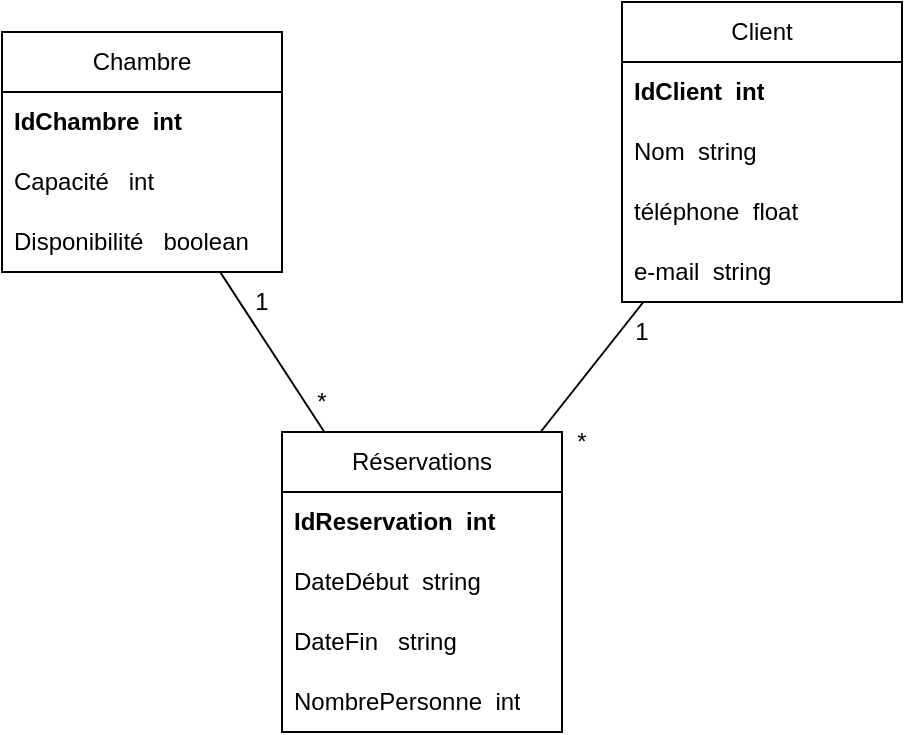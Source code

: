 <mxfile version="26.1.1">
  <diagram name="Page-1" id="GErv7kW7OBF5Nm3fOYus">
    <mxGraphModel dx="989" dy="564" grid="1" gridSize="10" guides="1" tooltips="1" connect="1" arrows="1" fold="1" page="1" pageScale="1" pageWidth="827" pageHeight="1169" math="0" shadow="0">
      <root>
        <mxCell id="0" />
        <mxCell id="1" parent="0" />
        <mxCell id="Jw0vYgZIrvEM5Q3DjEIk-1" value="&lt;font style=&quot;vertical-align: inherit;&quot;&gt;&lt;font style=&quot;vertical-align: inherit;&quot;&gt;Chambre&lt;/font&gt;&lt;/font&gt;" style="swimlane;fontStyle=0;childLayout=stackLayout;horizontal=1;startSize=30;horizontalStack=0;resizeParent=1;resizeParentMax=0;resizeLast=0;collapsible=1;marginBottom=0;whiteSpace=wrap;html=1;" vertex="1" parent="1">
          <mxGeometry x="190" y="250" width="140" height="120" as="geometry" />
        </mxCell>
        <mxCell id="Jw0vYgZIrvEM5Q3DjEIk-2" value="&lt;font style=&quot;vertical-align: inherit;&quot;&gt;&lt;font style=&quot;vertical-align: inherit;&quot;&gt;&lt;font style=&quot;vertical-align: inherit;&quot;&gt;&lt;font style=&quot;vertical-align: inherit;&quot;&gt;&lt;font style=&quot;vertical-align: inherit;&quot;&gt;&lt;font style=&quot;vertical-align: inherit;&quot;&gt;&lt;b&gt;IdChambre&amp;nbsp; int&lt;/b&gt;&lt;/font&gt;&lt;/font&gt;&lt;/font&gt;&lt;/font&gt;&lt;/font&gt;&lt;/font&gt;" style="text;strokeColor=none;fillColor=none;align=left;verticalAlign=middle;spacingLeft=4;spacingRight=4;overflow=hidden;points=[[0,0.5],[1,0.5]];portConstraint=eastwest;rotatable=0;whiteSpace=wrap;html=1;" vertex="1" parent="Jw0vYgZIrvEM5Q3DjEIk-1">
          <mxGeometry y="30" width="140" height="30" as="geometry" />
        </mxCell>
        <mxCell id="Jw0vYgZIrvEM5Q3DjEIk-3" value="&lt;font style=&quot;vertical-align: inherit;&quot;&gt;&lt;font style=&quot;vertical-align: inherit;&quot;&gt;Capacité&amp;nbsp; &amp;nbsp;int&lt;/font&gt;&lt;/font&gt;" style="text;strokeColor=none;fillColor=none;align=left;verticalAlign=middle;spacingLeft=4;spacingRight=4;overflow=hidden;points=[[0,0.5],[1,0.5]];portConstraint=eastwest;rotatable=0;whiteSpace=wrap;html=1;" vertex="1" parent="Jw0vYgZIrvEM5Q3DjEIk-1">
          <mxGeometry y="60" width="140" height="30" as="geometry" />
        </mxCell>
        <mxCell id="Jw0vYgZIrvEM5Q3DjEIk-4" value="&lt;font style=&quot;vertical-align: inherit;&quot;&gt;&lt;font style=&quot;vertical-align: inherit;&quot;&gt;&lt;font style=&quot;vertical-align: inherit;&quot;&gt;&lt;font style=&quot;vertical-align: inherit;&quot;&gt;Disponibilité&amp;nbsp; &amp;nbsp;boolean&lt;/font&gt;&lt;/font&gt;&lt;/font&gt;&lt;/font&gt;" style="text;strokeColor=none;fillColor=none;align=left;verticalAlign=middle;spacingLeft=4;spacingRight=4;overflow=hidden;points=[[0,0.5],[1,0.5]];portConstraint=eastwest;rotatable=0;whiteSpace=wrap;html=1;" vertex="1" parent="Jw0vYgZIrvEM5Q3DjEIk-1">
          <mxGeometry y="90" width="140" height="30" as="geometry" />
        </mxCell>
        <mxCell id="Jw0vYgZIrvEM5Q3DjEIk-5" value="&lt;font style=&quot;vertical-align: inherit;&quot;&gt;&lt;font style=&quot;vertical-align: inherit;&quot;&gt;Client&lt;/font&gt;&lt;/font&gt;" style="swimlane;fontStyle=0;childLayout=stackLayout;horizontal=1;startSize=30;horizontalStack=0;resizeParent=1;resizeParentMax=0;resizeLast=0;collapsible=1;marginBottom=0;whiteSpace=wrap;html=1;" vertex="1" parent="1">
          <mxGeometry x="500" y="235" width="140" height="150" as="geometry" />
        </mxCell>
        <mxCell id="Jw0vYgZIrvEM5Q3DjEIk-15" value="&lt;b&gt;IdClient&amp;nbsp; int&lt;/b&gt;" style="text;strokeColor=none;fillColor=none;align=left;verticalAlign=middle;spacingLeft=4;spacingRight=4;overflow=hidden;points=[[0,0.5],[1,0.5]];portConstraint=eastwest;rotatable=0;whiteSpace=wrap;html=1;" vertex="1" parent="Jw0vYgZIrvEM5Q3DjEIk-5">
          <mxGeometry y="30" width="140" height="30" as="geometry" />
        </mxCell>
        <mxCell id="Jw0vYgZIrvEM5Q3DjEIk-6" value="Nom&amp;nbsp; string" style="text;strokeColor=none;fillColor=none;align=left;verticalAlign=middle;spacingLeft=4;spacingRight=4;overflow=hidden;points=[[0,0.5],[1,0.5]];portConstraint=eastwest;rotatable=0;whiteSpace=wrap;html=1;" vertex="1" parent="Jw0vYgZIrvEM5Q3DjEIk-5">
          <mxGeometry y="60" width="140" height="30" as="geometry" />
        </mxCell>
        <mxCell id="Jw0vYgZIrvEM5Q3DjEIk-7" value="&lt;font style=&quot;vertical-align: inherit;&quot;&gt;&lt;font style=&quot;vertical-align: inherit;&quot;&gt;téléphone&amp;nbsp; float&lt;/font&gt;&lt;/font&gt;" style="text;strokeColor=none;fillColor=none;align=left;verticalAlign=middle;spacingLeft=4;spacingRight=4;overflow=hidden;points=[[0,0.5],[1,0.5]];portConstraint=eastwest;rotatable=0;whiteSpace=wrap;html=1;" vertex="1" parent="Jw0vYgZIrvEM5Q3DjEIk-5">
          <mxGeometry y="90" width="140" height="30" as="geometry" />
        </mxCell>
        <mxCell id="Jw0vYgZIrvEM5Q3DjEIk-8" value="&lt;font style=&quot;vertical-align: inherit;&quot;&gt;&lt;font style=&quot;vertical-align: inherit;&quot;&gt;&lt;font style=&quot;vertical-align: inherit;&quot;&gt;&lt;font style=&quot;vertical-align: inherit;&quot;&gt;&lt;font style=&quot;vertical-align: inherit;&quot;&gt;&lt;font style=&quot;vertical-align: inherit;&quot;&gt;&lt;font style=&quot;vertical-align: inherit;&quot;&gt;&lt;font style=&quot;vertical-align: inherit;&quot;&gt;&lt;font style=&quot;vertical-align: inherit;&quot;&gt;&lt;font style=&quot;vertical-align: inherit;&quot;&gt;e-mail&amp;nbsp; string&lt;/font&gt;&lt;/font&gt;&lt;/font&gt;&lt;/font&gt;&lt;/font&gt;&lt;/font&gt;&lt;/font&gt;&lt;/font&gt;&lt;/font&gt;&lt;/font&gt;" style="text;strokeColor=none;fillColor=none;align=left;verticalAlign=middle;spacingLeft=4;spacingRight=4;overflow=hidden;points=[[0,0.5],[1,0.5]];portConstraint=eastwest;rotatable=0;whiteSpace=wrap;html=1;" vertex="1" parent="Jw0vYgZIrvEM5Q3DjEIk-5">
          <mxGeometry y="120" width="140" height="30" as="geometry" />
        </mxCell>
        <mxCell id="Jw0vYgZIrvEM5Q3DjEIk-16" value="Réservations" style="swimlane;fontStyle=0;childLayout=stackLayout;horizontal=1;startSize=30;horizontalStack=0;resizeParent=1;resizeParentMax=0;resizeLast=0;collapsible=1;marginBottom=0;whiteSpace=wrap;html=1;" vertex="1" parent="1">
          <mxGeometry x="330" y="450" width="140" height="150" as="geometry" />
        </mxCell>
        <mxCell id="Jw0vYgZIrvEM5Q3DjEIk-17" value="&lt;b&gt;IdReservation&amp;nbsp; int&lt;span style=&quot;white-space: pre;&quot;&gt;&#x9;&lt;/span&gt;&lt;/b&gt;" style="text;strokeColor=none;fillColor=none;align=left;verticalAlign=middle;spacingLeft=4;spacingRight=4;overflow=hidden;points=[[0,0.5],[1,0.5]];portConstraint=eastwest;rotatable=0;whiteSpace=wrap;html=1;" vertex="1" parent="Jw0vYgZIrvEM5Q3DjEIk-16">
          <mxGeometry y="30" width="140" height="30" as="geometry" />
        </mxCell>
        <mxCell id="Jw0vYgZIrvEM5Q3DjEIk-22" value="DateDébut&amp;nbsp; string" style="text;strokeColor=none;fillColor=none;align=left;verticalAlign=middle;spacingLeft=4;spacingRight=4;overflow=hidden;points=[[0,0.5],[1,0.5]];portConstraint=eastwest;rotatable=0;whiteSpace=wrap;html=1;" vertex="1" parent="Jw0vYgZIrvEM5Q3DjEIk-16">
          <mxGeometry y="60" width="140" height="30" as="geometry" />
        </mxCell>
        <mxCell id="Jw0vYgZIrvEM5Q3DjEIk-21" value="DateFin&amp;nbsp; &amp;nbsp;string" style="text;strokeColor=none;fillColor=none;align=left;verticalAlign=middle;spacingLeft=4;spacingRight=4;overflow=hidden;points=[[0,0.5],[1,0.5]];portConstraint=eastwest;rotatable=0;whiteSpace=wrap;html=1;" vertex="1" parent="Jw0vYgZIrvEM5Q3DjEIk-16">
          <mxGeometry y="90" width="140" height="30" as="geometry" />
        </mxCell>
        <mxCell id="Jw0vYgZIrvEM5Q3DjEIk-23" value="NombrePersonne&amp;nbsp; int" style="text;strokeColor=none;fillColor=none;align=left;verticalAlign=middle;spacingLeft=4;spacingRight=4;overflow=hidden;points=[[0,0.5],[1,0.5]];portConstraint=eastwest;rotatable=0;whiteSpace=wrap;html=1;" vertex="1" parent="Jw0vYgZIrvEM5Q3DjEIk-16">
          <mxGeometry y="120" width="140" height="30" as="geometry" />
        </mxCell>
        <mxCell id="Jw0vYgZIrvEM5Q3DjEIk-30" value="" style="endArrow=none;html=1;rounded=0;" edge="1" parent="1" source="Jw0vYgZIrvEM5Q3DjEIk-16" target="Jw0vYgZIrvEM5Q3DjEIk-5">
          <mxGeometry width="50" height="50" relative="1" as="geometry">
            <mxPoint x="480" y="480" as="sourcePoint" />
            <mxPoint x="530" y="430" as="targetPoint" />
          </mxGeometry>
        </mxCell>
        <mxCell id="Jw0vYgZIrvEM5Q3DjEIk-32" value="" style="endArrow=none;html=1;rounded=0;" edge="1" parent="1" source="Jw0vYgZIrvEM5Q3DjEIk-1" target="Jw0vYgZIrvEM5Q3DjEIk-16">
          <mxGeometry width="50" height="50" relative="1" as="geometry">
            <mxPoint x="480" y="480" as="sourcePoint" />
            <mxPoint x="530" y="430" as="targetPoint" />
          </mxGeometry>
        </mxCell>
        <mxCell id="Jw0vYgZIrvEM5Q3DjEIk-33" value="*" style="text;html=1;align=center;verticalAlign=middle;whiteSpace=wrap;rounded=0;" vertex="1" parent="1">
          <mxGeometry x="450" y="440" width="60" height="30" as="geometry" />
        </mxCell>
        <mxCell id="Jw0vYgZIrvEM5Q3DjEIk-34" value="1" style="text;html=1;align=center;verticalAlign=middle;whiteSpace=wrap;rounded=0;" vertex="1" parent="1">
          <mxGeometry x="480" y="385" width="60" height="30" as="geometry" />
        </mxCell>
        <mxCell id="Jw0vYgZIrvEM5Q3DjEIk-35" value="*" style="text;html=1;align=center;verticalAlign=middle;whiteSpace=wrap;rounded=0;" vertex="1" parent="1">
          <mxGeometry x="320" y="420" width="60" height="30" as="geometry" />
        </mxCell>
        <mxCell id="Jw0vYgZIrvEM5Q3DjEIk-36" value="1" style="text;html=1;align=center;verticalAlign=middle;whiteSpace=wrap;rounded=0;" vertex="1" parent="1">
          <mxGeometry x="290" y="370" width="60" height="30" as="geometry" />
        </mxCell>
      </root>
    </mxGraphModel>
  </diagram>
</mxfile>
